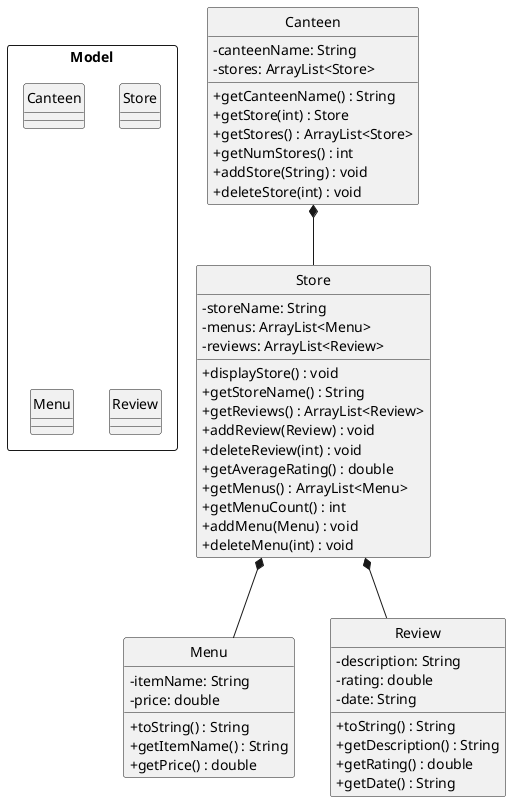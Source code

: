 @startuml

hide circle
skinparam classAttributeIconSize 0

package Model <<Rectangle>> {
  class Canteen
  class Store
  class Menu
  class Review
}

class "Canteen" {
  - canteenName: String
  - stores: ArrayList<Store>

  + getCanteenName() : String
  + getStore(int) : Store
  + getStores() : ArrayList<Store>
  + getNumStores() : int
  + addStore(String) : void
  + deleteStore(int) : void
}

class "Store" {
  - storeName: String
  - menus: ArrayList<Menu>
  - reviews: ArrayList<Review>

  + displayStore() : void
  + getStoreName() : String
  + getReviews() : ArrayList<Review>
  + addReview(Review) : void
  + deleteReview(int) : void
  + getAverageRating() : double
  + getMenus() : ArrayList<Menu>
  + getMenuCount() : int
  + addMenu(Menu) : void
  + deleteMenu(int) : void
}

class "Menu" {
  - itemName: String
  - price: double

  + toString() : String
  + getItemName() : String
  + getPrice() : double
}

class "Review" {
  - description: String
  - rating: double
  - date: String
  + toString() : String
  + getDescription() : String
  + getRating() : double
  + getDate() : String
}

Canteen *-- Store
Store *-- Menu
Store *-- Review

@enduml